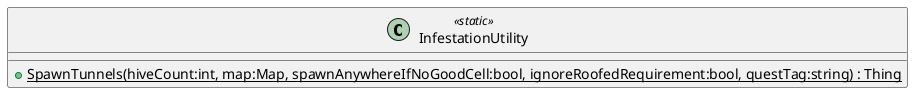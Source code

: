 @startuml
class InfestationUtility <<static>> {
    + {static} SpawnTunnels(hiveCount:int, map:Map, spawnAnywhereIfNoGoodCell:bool, ignoreRoofedRequirement:bool, questTag:string) : Thing
}
@enduml
